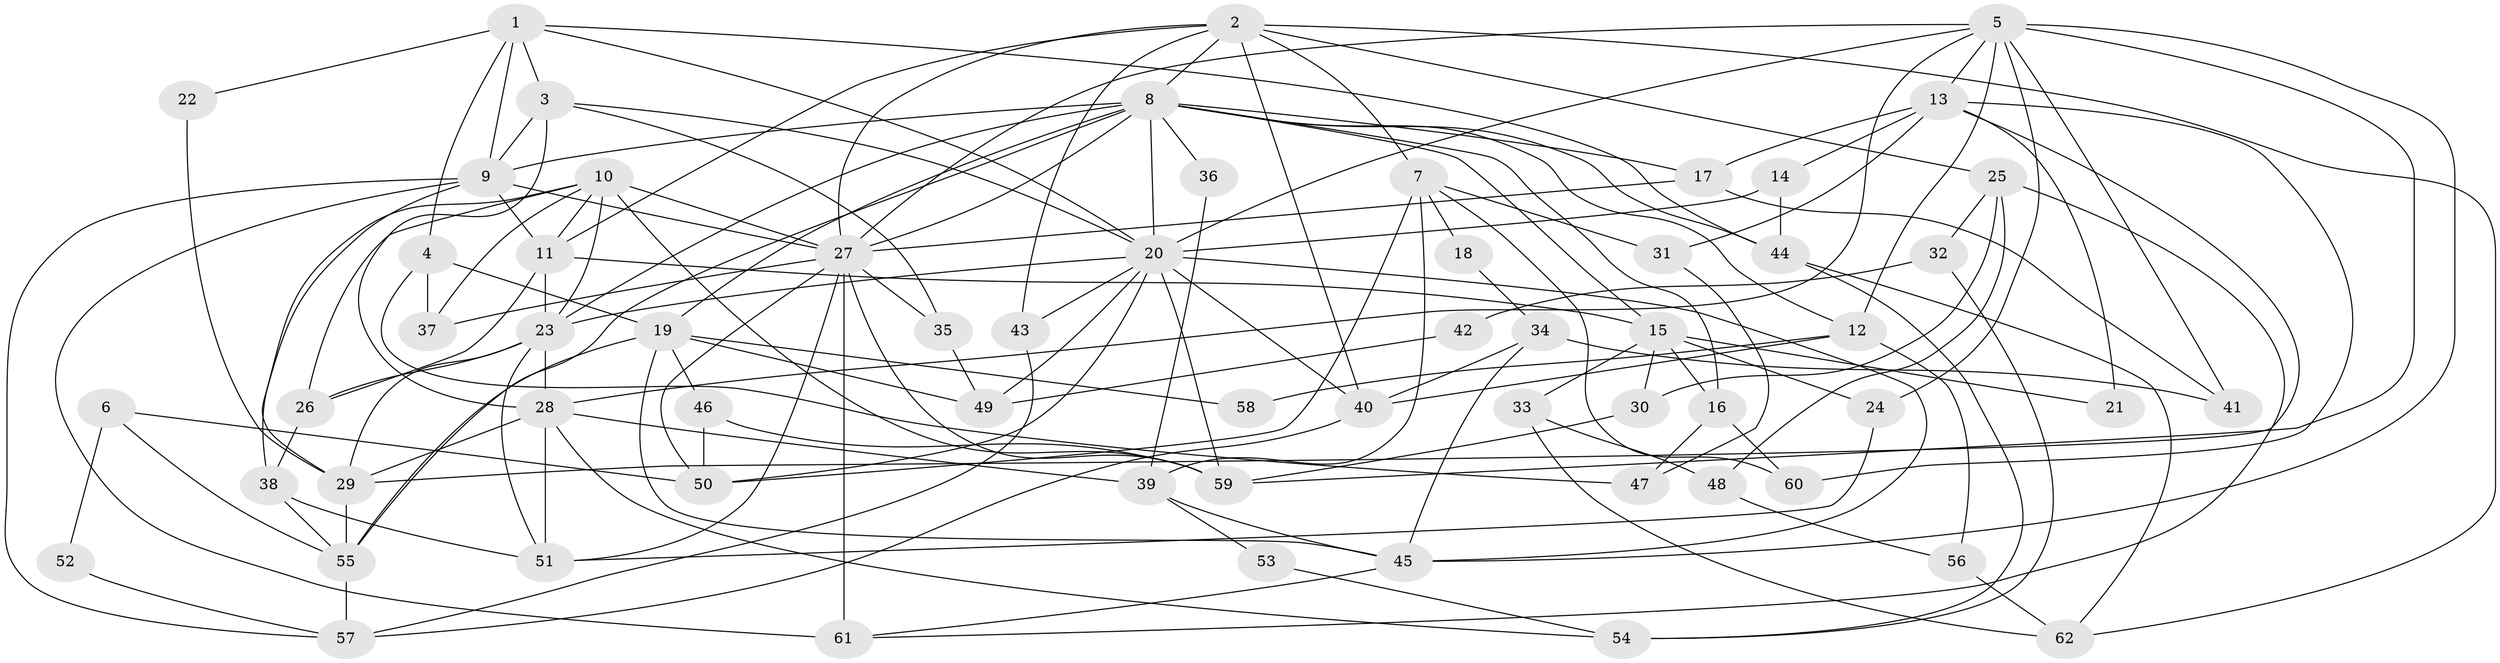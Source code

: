 // original degree distribution, {3: 0.30097087378640774, 5: 0.1553398058252427, 2: 0.11650485436893204, 4: 0.2621359223300971, 6: 0.1262135922330097, 8: 0.009708737864077669, 7: 0.02912621359223301}
// Generated by graph-tools (version 1.1) at 2025/51/03/04/25 22:51:01]
// undirected, 62 vertices, 148 edges
graph export_dot {
  node [color=gray90,style=filled];
  1;
  2;
  3;
  4;
  5;
  6;
  7;
  8;
  9;
  10;
  11;
  12;
  13;
  14;
  15;
  16;
  17;
  18;
  19;
  20;
  21;
  22;
  23;
  24;
  25;
  26;
  27;
  28;
  29;
  30;
  31;
  32;
  33;
  34;
  35;
  36;
  37;
  38;
  39;
  40;
  41;
  42;
  43;
  44;
  45;
  46;
  47;
  48;
  49;
  50;
  51;
  52;
  53;
  54;
  55;
  56;
  57;
  58;
  59;
  60;
  61;
  62;
  1 -- 3 [weight=1.0];
  1 -- 4 [weight=1.0];
  1 -- 9 [weight=1.0];
  1 -- 20 [weight=1.0];
  1 -- 22 [weight=1.0];
  1 -- 44 [weight=1.0];
  2 -- 7 [weight=1.0];
  2 -- 8 [weight=1.0];
  2 -- 11 [weight=1.0];
  2 -- 25 [weight=1.0];
  2 -- 27 [weight=1.0];
  2 -- 40 [weight=1.0];
  2 -- 43 [weight=1.0];
  2 -- 62 [weight=1.0];
  3 -- 9 [weight=1.0];
  3 -- 20 [weight=1.0];
  3 -- 28 [weight=1.0];
  3 -- 35 [weight=1.0];
  4 -- 19 [weight=1.0];
  4 -- 37 [weight=1.0];
  4 -- 47 [weight=1.0];
  5 -- 12 [weight=1.0];
  5 -- 13 [weight=1.0];
  5 -- 20 [weight=1.0];
  5 -- 24 [weight=1.0];
  5 -- 27 [weight=1.0];
  5 -- 28 [weight=1.0];
  5 -- 41 [weight=1.0];
  5 -- 45 [weight=1.0];
  5 -- 59 [weight=1.0];
  6 -- 50 [weight=1.0];
  6 -- 52 [weight=1.0];
  6 -- 55 [weight=1.0];
  7 -- 18 [weight=1.0];
  7 -- 31 [weight=1.0];
  7 -- 39 [weight=1.0];
  7 -- 50 [weight=1.0];
  7 -- 60 [weight=1.0];
  8 -- 9 [weight=1.0];
  8 -- 12 [weight=1.0];
  8 -- 15 [weight=1.0];
  8 -- 16 [weight=1.0];
  8 -- 17 [weight=1.0];
  8 -- 19 [weight=1.0];
  8 -- 20 [weight=1.0];
  8 -- 23 [weight=2.0];
  8 -- 27 [weight=3.0];
  8 -- 36 [weight=2.0];
  8 -- 44 [weight=1.0];
  8 -- 55 [weight=1.0];
  9 -- 11 [weight=1.0];
  9 -- 27 [weight=2.0];
  9 -- 29 [weight=1.0];
  9 -- 57 [weight=1.0];
  9 -- 61 [weight=1.0];
  10 -- 11 [weight=1.0];
  10 -- 23 [weight=1.0];
  10 -- 26 [weight=1.0];
  10 -- 27 [weight=2.0];
  10 -- 37 [weight=1.0];
  10 -- 38 [weight=1.0];
  10 -- 59 [weight=1.0];
  11 -- 15 [weight=1.0];
  11 -- 23 [weight=1.0];
  11 -- 26 [weight=1.0];
  12 -- 40 [weight=1.0];
  12 -- 56 [weight=1.0];
  12 -- 58 [weight=2.0];
  13 -- 14 [weight=1.0];
  13 -- 17 [weight=1.0];
  13 -- 21 [weight=1.0];
  13 -- 29 [weight=1.0];
  13 -- 31 [weight=1.0];
  13 -- 60 [weight=1.0];
  14 -- 20 [weight=1.0];
  14 -- 44 [weight=1.0];
  15 -- 16 [weight=1.0];
  15 -- 21 [weight=1.0];
  15 -- 24 [weight=1.0];
  15 -- 30 [weight=1.0];
  15 -- 33 [weight=1.0];
  16 -- 47 [weight=1.0];
  16 -- 60 [weight=1.0];
  17 -- 27 [weight=1.0];
  17 -- 41 [weight=1.0];
  18 -- 34 [weight=1.0];
  19 -- 45 [weight=1.0];
  19 -- 46 [weight=1.0];
  19 -- 49 [weight=1.0];
  19 -- 55 [weight=1.0];
  19 -- 58 [weight=2.0];
  20 -- 23 [weight=1.0];
  20 -- 40 [weight=1.0];
  20 -- 43 [weight=1.0];
  20 -- 45 [weight=1.0];
  20 -- 49 [weight=1.0];
  20 -- 50 [weight=1.0];
  20 -- 59 [weight=1.0];
  22 -- 29 [weight=1.0];
  23 -- 26 [weight=1.0];
  23 -- 28 [weight=1.0];
  23 -- 29 [weight=1.0];
  23 -- 51 [weight=1.0];
  24 -- 51 [weight=1.0];
  25 -- 30 [weight=1.0];
  25 -- 32 [weight=1.0];
  25 -- 48 [weight=1.0];
  25 -- 61 [weight=1.0];
  26 -- 38 [weight=1.0];
  27 -- 35 [weight=1.0];
  27 -- 37 [weight=1.0];
  27 -- 50 [weight=1.0];
  27 -- 51 [weight=1.0];
  27 -- 59 [weight=1.0];
  27 -- 61 [weight=2.0];
  28 -- 29 [weight=1.0];
  28 -- 39 [weight=1.0];
  28 -- 51 [weight=1.0];
  28 -- 54 [weight=1.0];
  29 -- 55 [weight=1.0];
  30 -- 59 [weight=1.0];
  31 -- 47 [weight=1.0];
  32 -- 42 [weight=1.0];
  32 -- 54 [weight=1.0];
  33 -- 48 [weight=1.0];
  33 -- 62 [weight=1.0];
  34 -- 40 [weight=1.0];
  34 -- 41 [weight=1.0];
  34 -- 45 [weight=1.0];
  35 -- 49 [weight=1.0];
  36 -- 39 [weight=1.0];
  38 -- 51 [weight=1.0];
  38 -- 55 [weight=1.0];
  39 -- 45 [weight=1.0];
  39 -- 53 [weight=1.0];
  40 -- 57 [weight=1.0];
  42 -- 49 [weight=1.0];
  43 -- 57 [weight=1.0];
  44 -- 54 [weight=1.0];
  44 -- 62 [weight=1.0];
  45 -- 61 [weight=1.0];
  46 -- 50 [weight=1.0];
  46 -- 59 [weight=1.0];
  48 -- 56 [weight=1.0];
  52 -- 57 [weight=1.0];
  53 -- 54 [weight=1.0];
  55 -- 57 [weight=1.0];
  56 -- 62 [weight=1.0];
}
